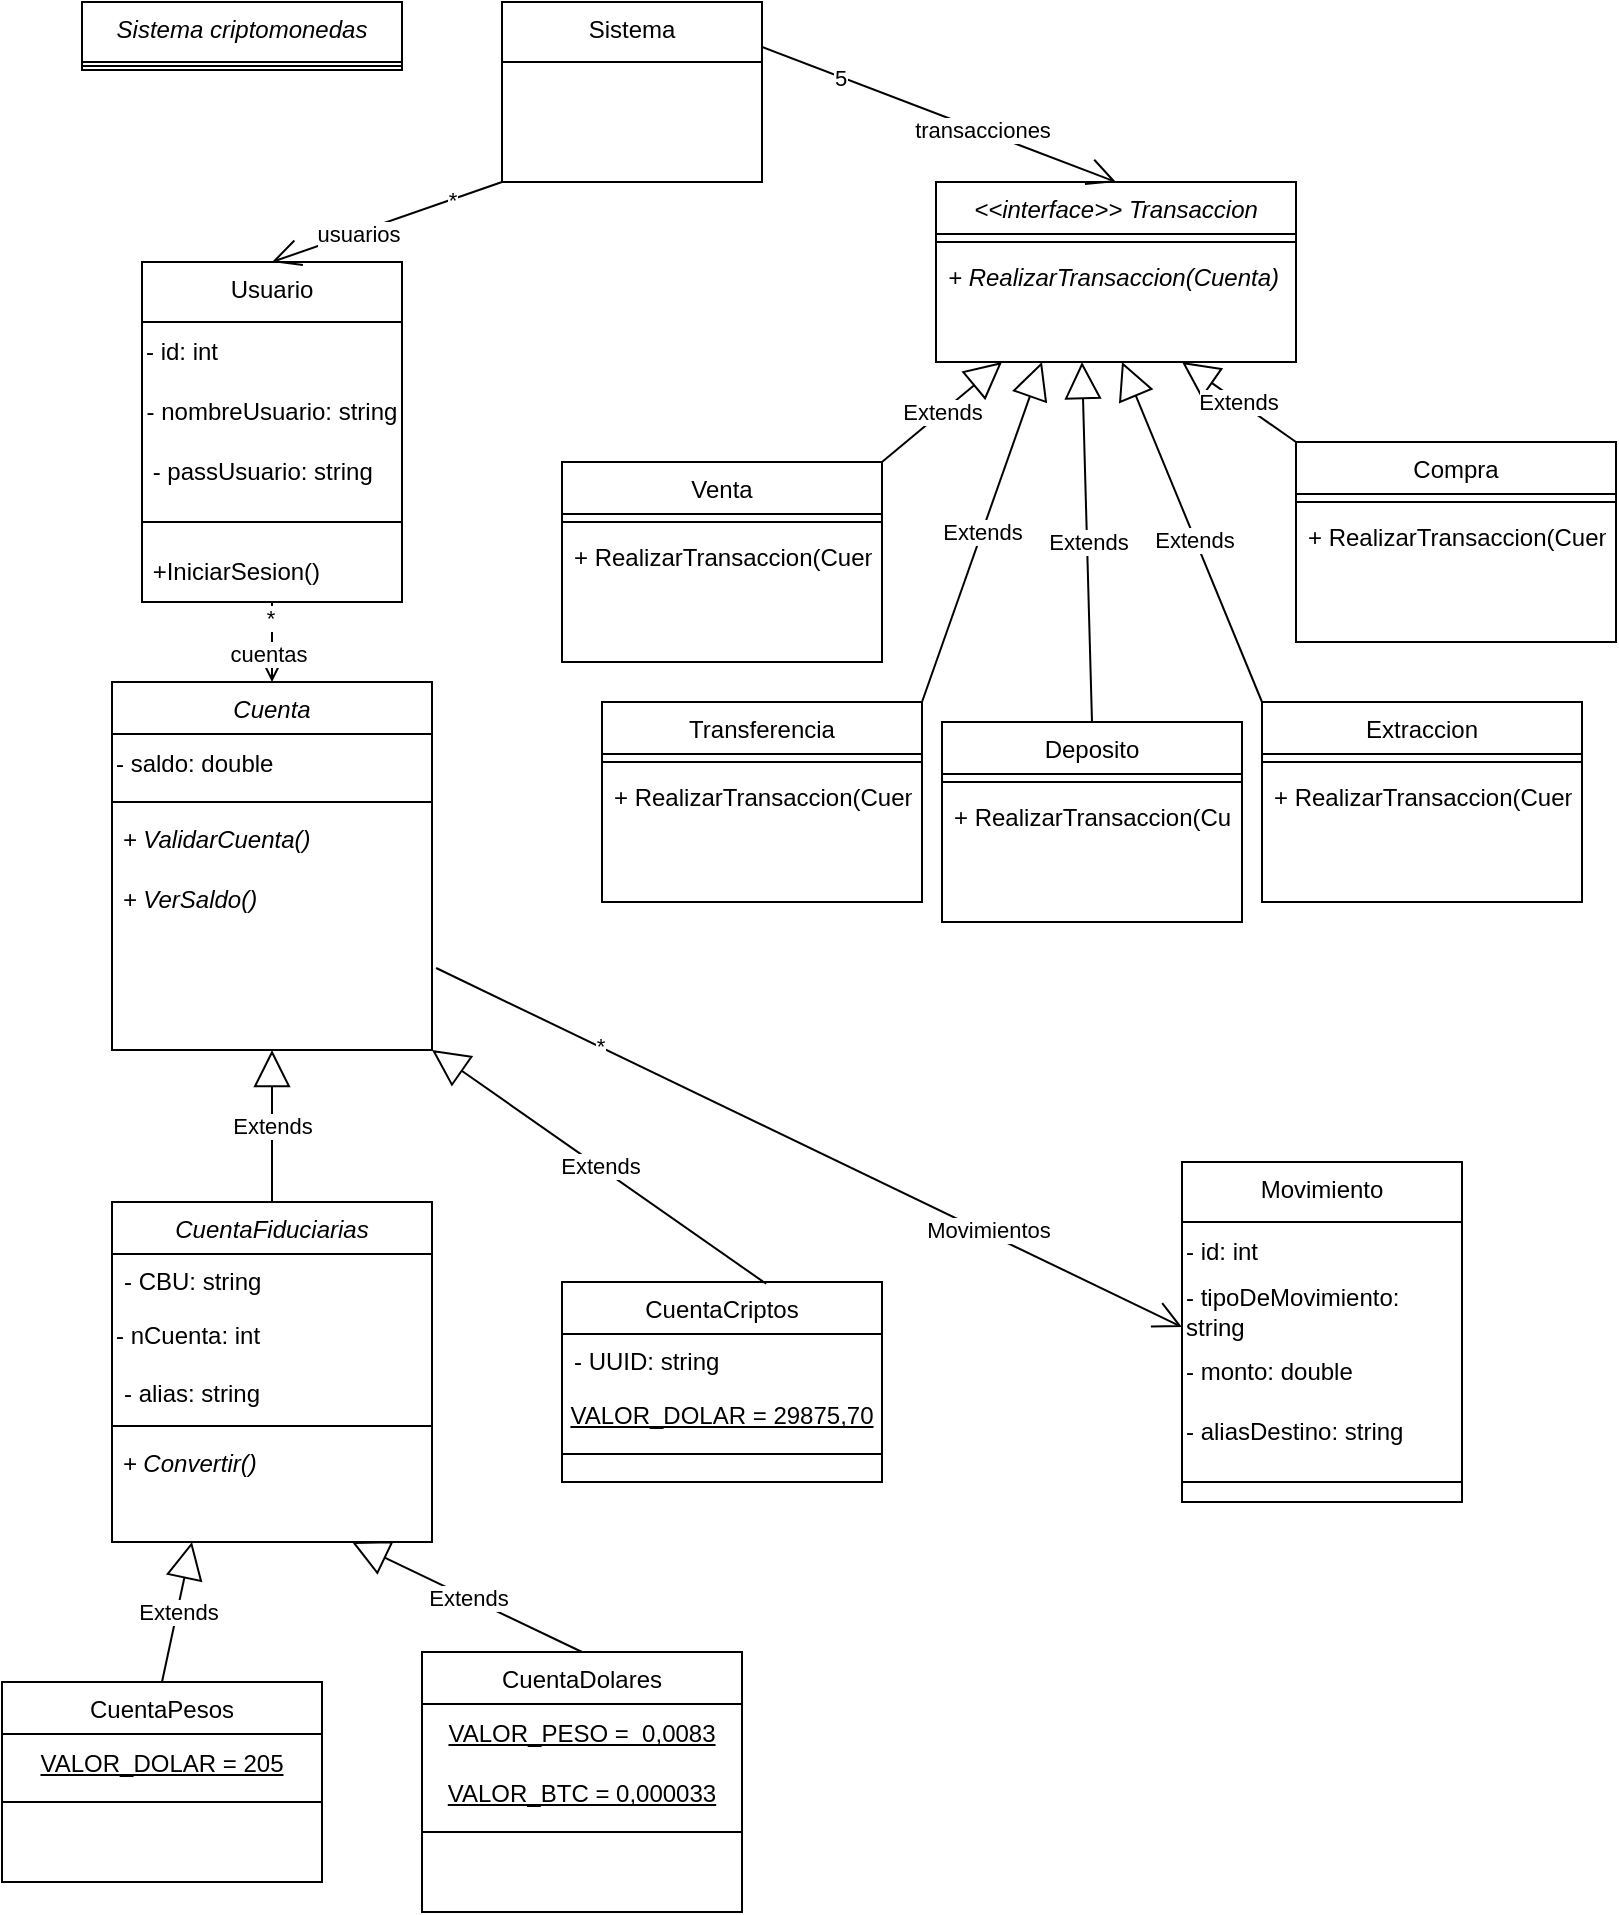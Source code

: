 <mxfile version="18.0.6" type="device"><diagram id="C5RBs43oDa-KdzZeNtuy" name="Page-1"><mxGraphModel dx="582" dy="1697" grid="1" gridSize="10" guides="1" tooltips="1" connect="1" arrows="1" fold="1" page="1" pageScale="1" pageWidth="827" pageHeight="1169" math="0" shadow="0"><root><mxCell id="WIyWlLk6GJQsqaUBKTNV-0"/><mxCell id="WIyWlLk6GJQsqaUBKTNV-1" parent="WIyWlLk6GJQsqaUBKTNV-0"/><mxCell id="zkfFHV4jXpPFQw0GAbJ--0" value="Sistema criptomonedas" style="swimlane;fontStyle=2;align=center;verticalAlign=top;childLayout=stackLayout;horizontal=1;startSize=30;horizontalStack=0;resizeParent=1;resizeLast=0;collapsible=1;marginBottom=0;rounded=0;shadow=0;strokeWidth=1;" parent="WIyWlLk6GJQsqaUBKTNV-1" vertex="1"><mxGeometry x="60" y="20" width="160" height="34" as="geometry"><mxRectangle x="230" y="140" width="160" height="26" as="alternateBounds"/></mxGeometry></mxCell><mxCell id="zkfFHV4jXpPFQw0GAbJ--4" value="" style="line;html=1;strokeWidth=1;align=left;verticalAlign=middle;spacingTop=-1;spacingLeft=3;spacingRight=3;rotatable=0;labelPosition=right;points=[];portConstraint=eastwest;" parent="zkfFHV4jXpPFQw0GAbJ--0" vertex="1"><mxGeometry y="30" width="160" height="4" as="geometry"/></mxCell><object label="CuentaPesos" id="zkfFHV4jXpPFQw0GAbJ--6"><mxCell style="swimlane;fontStyle=0;align=center;verticalAlign=top;childLayout=stackLayout;horizontal=1;startSize=26;horizontalStack=0;resizeParent=1;resizeLast=0;collapsible=1;marginBottom=0;rounded=0;shadow=0;strokeWidth=1;" parent="WIyWlLk6GJQsqaUBKTNV-1" vertex="1"><mxGeometry x="20" y="860" width="160" height="100" as="geometry"><mxRectangle x="130" y="380" width="160" height="26" as="alternateBounds"/></mxGeometry></mxCell></object><mxCell id="m4NTPeUEWa3Qq_XAB4JD-9" value="&lt;u&gt;VALOR_DOLAR = 205&lt;/u&gt;" style="text;html=1;strokeColor=none;fillColor=none;align=center;verticalAlign=middle;whiteSpace=wrap;rounded=0;" parent="zkfFHV4jXpPFQw0GAbJ--6" vertex="1"><mxGeometry y="26" width="160" height="30" as="geometry"/></mxCell><mxCell id="zkfFHV4jXpPFQw0GAbJ--9" value="" style="line;html=1;strokeWidth=1;align=left;verticalAlign=middle;spacingTop=-1;spacingLeft=3;spacingRight=3;rotatable=0;labelPosition=right;points=[];portConstraint=eastwest;" parent="zkfFHV4jXpPFQw0GAbJ--6" vertex="1"><mxGeometry y="56" width="160" height="8" as="geometry"/></mxCell><object label="CuentaDolares" id="-fzCZcLYG9Hw39rIAGXP-12"><mxCell style="swimlane;fontStyle=0;align=center;verticalAlign=top;childLayout=stackLayout;horizontal=1;startSize=26;horizontalStack=0;resizeParent=1;resizeLast=0;collapsible=1;marginBottom=0;rounded=0;shadow=0;strokeWidth=1;" parent="WIyWlLk6GJQsqaUBKTNV-1" vertex="1"><mxGeometry x="230" y="845" width="160" height="130" as="geometry"><mxRectangle x="130" y="380" width="160" height="26" as="alternateBounds"/></mxGeometry></mxCell></object><mxCell id="m4NTPeUEWa3Qq_XAB4JD-12" value="&lt;u&gt;VALOR_PESO =&amp;nbsp; 0,0083&lt;/u&gt;" style="text;html=1;strokeColor=none;fillColor=none;align=center;verticalAlign=middle;whiteSpace=wrap;rounded=0;" parent="-fzCZcLYG9Hw39rIAGXP-12" vertex="1"><mxGeometry y="26" width="160" height="30" as="geometry"/></mxCell><mxCell id="m4NTPeUEWa3Qq_XAB4JD-13" value="&lt;u&gt;VALOR_BTC =&amp;nbsp;0,000033&lt;/u&gt;" style="text;html=1;strokeColor=none;fillColor=none;align=center;verticalAlign=middle;whiteSpace=wrap;rounded=0;" parent="-fzCZcLYG9Hw39rIAGXP-12" vertex="1"><mxGeometry y="56" width="160" height="30" as="geometry"/></mxCell><mxCell id="-fzCZcLYG9Hw39rIAGXP-16" value="" style="line;html=1;strokeWidth=1;align=left;verticalAlign=middle;spacingTop=-1;spacingLeft=3;spacingRight=3;rotatable=0;labelPosition=right;points=[];portConstraint=eastwest;" parent="-fzCZcLYG9Hw39rIAGXP-12" vertex="1"><mxGeometry y="86" width="160" height="8" as="geometry"/></mxCell><object label="CuentaCriptos&#10;" id="-fzCZcLYG9Hw39rIAGXP-20"><mxCell style="swimlane;fontStyle=0;align=center;verticalAlign=top;childLayout=stackLayout;horizontal=1;startSize=26;horizontalStack=0;resizeParent=1;resizeLast=0;collapsible=1;marginBottom=0;rounded=0;shadow=0;strokeWidth=1;" parent="WIyWlLk6GJQsqaUBKTNV-1" vertex="1"><mxGeometry x="300" y="660" width="160" height="100" as="geometry"><mxRectangle x="130" y="380" width="160" height="26" as="alternateBounds"/></mxGeometry></mxCell></object><mxCell id="-fzCZcLYG9Hw39rIAGXP-21" value="- UUID: string" style="text;align=left;verticalAlign=top;spacingLeft=4;spacingRight=4;overflow=hidden;rotatable=0;points=[[0,0.5],[1,0.5]];portConstraint=eastwest;" parent="-fzCZcLYG9Hw39rIAGXP-20" vertex="1"><mxGeometry y="26" width="160" height="26" as="geometry"/></mxCell><mxCell id="m4NTPeUEWa3Qq_XAB4JD-15" value="&lt;u&gt;VALOR_DOLAR =&amp;nbsp;29875,70&lt;/u&gt;" style="text;html=1;strokeColor=none;fillColor=none;align=center;verticalAlign=middle;whiteSpace=wrap;rounded=0;" parent="-fzCZcLYG9Hw39rIAGXP-20" vertex="1"><mxGeometry y="52" width="160" height="30" as="geometry"/></mxCell><mxCell id="-fzCZcLYG9Hw39rIAGXP-24" value="" style="line;html=1;strokeWidth=1;align=left;verticalAlign=middle;spacingTop=-1;spacingLeft=3;spacingRight=3;rotatable=0;labelPosition=right;points=[];portConstraint=eastwest;" parent="-fzCZcLYG9Hw39rIAGXP-20" vertex="1"><mxGeometry y="82" width="160" height="8" as="geometry"/></mxCell><mxCell id="-fzCZcLYG9Hw39rIAGXP-28" value="CuentaFiduciarias&#10;" style="swimlane;fontStyle=2;align=center;verticalAlign=top;childLayout=stackLayout;horizontal=1;startSize=26;horizontalStack=0;resizeParent=1;resizeLast=0;collapsible=1;marginBottom=0;rounded=0;shadow=0;strokeWidth=1;" parent="WIyWlLk6GJQsqaUBKTNV-1" vertex="1"><mxGeometry x="75" y="620" width="160" height="170" as="geometry"><mxRectangle x="340" y="380" width="170" height="26" as="alternateBounds"/></mxGeometry></mxCell><mxCell id="zkfFHV4jXpPFQw0GAbJ--7" value="- CBU: string" style="text;align=left;verticalAlign=top;spacingLeft=4;spacingRight=4;overflow=hidden;rotatable=0;points=[[0,0.5],[1,0.5]];portConstraint=eastwest;" parent="-fzCZcLYG9Hw39rIAGXP-28" vertex="1"><mxGeometry y="26" width="160" height="26" as="geometry"/></mxCell><mxCell id="m4NTPeUEWa3Qq_XAB4JD-35" value="- nCuenta: int" style="text;html=1;strokeColor=none;fillColor=none;align=left;verticalAlign=middle;whiteSpace=wrap;rounded=0;" parent="-fzCZcLYG9Hw39rIAGXP-28" vertex="1"><mxGeometry y="52" width="160" height="30" as="geometry"/></mxCell><mxCell id="zkfFHV4jXpPFQw0GAbJ--8" value="- alias: string&#10;" style="text;align=left;verticalAlign=top;spacingLeft=4;spacingRight=4;overflow=hidden;rotatable=0;points=[[0,0.5],[1,0.5]];portConstraint=eastwest;rounded=0;shadow=0;html=0;" parent="-fzCZcLYG9Hw39rIAGXP-28" vertex="1"><mxGeometry y="82" width="160" height="26" as="geometry"/></mxCell><mxCell id="-fzCZcLYG9Hw39rIAGXP-30" value="" style="line;html=1;strokeWidth=1;align=left;verticalAlign=middle;spacingTop=-1;spacingLeft=3;spacingRight=3;rotatable=0;labelPosition=right;points=[];portConstraint=eastwest;" parent="-fzCZcLYG9Hw39rIAGXP-28" vertex="1"><mxGeometry y="108" width="160" height="8" as="geometry"/></mxCell><mxCell id="r__R8jhTJRE_vroq1udT-41" value="&lt;i&gt;&amp;nbsp;+ Convertir()&lt;/i&gt;" style="text;html=1;strokeColor=none;fillColor=none;align=left;verticalAlign=middle;whiteSpace=wrap;rounded=0;" vertex="1" parent="-fzCZcLYG9Hw39rIAGXP-28"><mxGeometry y="116" width="160" height="30" as="geometry"/></mxCell><mxCell id="-fzCZcLYG9Hw39rIAGXP-36" value="Cuenta" style="swimlane;fontStyle=2;align=center;verticalAlign=top;childLayout=stackLayout;horizontal=1;startSize=26;horizontalStack=0;resizeParent=1;resizeLast=0;collapsible=1;marginBottom=0;rounded=0;shadow=0;strokeWidth=1;" parent="WIyWlLk6GJQsqaUBKTNV-1" vertex="1"><mxGeometry x="75" y="360" width="160" height="184" as="geometry"><mxRectangle x="340" y="380" width="170" height="26" as="alternateBounds"/></mxGeometry></mxCell><mxCell id="m4NTPeUEWa3Qq_XAB4JD-0" value="- saldo: double" style="text;html=1;strokeColor=none;fillColor=none;align=left;verticalAlign=middle;whiteSpace=wrap;rounded=0;" parent="-fzCZcLYG9Hw39rIAGXP-36" vertex="1"><mxGeometry y="26" width="160" height="30" as="geometry"/></mxCell><mxCell id="-fzCZcLYG9Hw39rIAGXP-40" value="" style="line;html=1;strokeWidth=1;align=left;verticalAlign=middle;spacingTop=-1;spacingLeft=3;spacingRight=3;rotatable=0;labelPosition=right;points=[];portConstraint=eastwest;" parent="-fzCZcLYG9Hw39rIAGXP-36" vertex="1"><mxGeometry y="56" width="160" height="8" as="geometry"/></mxCell><mxCell id="r__R8jhTJRE_vroq1udT-0" value="&lt;i&gt;&amp;nbsp;+ ValidarCuenta()&lt;/i&gt;" style="text;html=1;strokeColor=none;fillColor=none;align=left;verticalAlign=middle;whiteSpace=wrap;rounded=0;" vertex="1" parent="-fzCZcLYG9Hw39rIAGXP-36"><mxGeometry y="64" width="160" height="30" as="geometry"/></mxCell><mxCell id="r__R8jhTJRE_vroq1udT-2" value="&lt;i&gt;&amp;nbsp;+ VerSaldo()&lt;/i&gt;" style="text;html=1;strokeColor=none;fillColor=none;align=left;verticalAlign=middle;whiteSpace=wrap;rounded=0;" vertex="1" parent="-fzCZcLYG9Hw39rIAGXP-36"><mxGeometry y="94" width="160" height="30" as="geometry"/></mxCell><mxCell id="-fzCZcLYG9Hw39rIAGXP-49" value="Extends" style="endArrow=block;endSize=16;endFill=0;html=1;rounded=0;exitX=0.5;exitY=0;exitDx=0;exitDy=0;entryX=0.25;entryY=1;entryDx=0;entryDy=0;" parent="WIyWlLk6GJQsqaUBKTNV-1" source="zkfFHV4jXpPFQw0GAbJ--6" target="-fzCZcLYG9Hw39rIAGXP-28" edge="1"><mxGeometry width="160" relative="1" as="geometry"><mxPoint x="90" y="510" as="sourcePoint"/><mxPoint x="290" y="490" as="targetPoint"/></mxGeometry></mxCell><mxCell id="-fzCZcLYG9Hw39rIAGXP-50" value="Extends" style="endArrow=block;endSize=16;endFill=0;html=1;rounded=0;exitX=0.5;exitY=0;exitDx=0;exitDy=0;entryX=0.75;entryY=1;entryDx=0;entryDy=0;" parent="WIyWlLk6GJQsqaUBKTNV-1" source="-fzCZcLYG9Hw39rIAGXP-12" target="-fzCZcLYG9Hw39rIAGXP-28" edge="1"><mxGeometry width="160" relative="1" as="geometry"><mxPoint x="380" y="520" as="sourcePoint"/><mxPoint x="350" y="490" as="targetPoint"/></mxGeometry></mxCell><mxCell id="-fzCZcLYG9Hw39rIAGXP-51" value="Extends" style="endArrow=block;endSize=16;endFill=0;html=1;rounded=0;exitX=0.5;exitY=0;exitDx=0;exitDy=0;entryX=0.5;entryY=1;entryDx=0;entryDy=0;" parent="WIyWlLk6GJQsqaUBKTNV-1" source="-fzCZcLYG9Hw39rIAGXP-28" target="-fzCZcLYG9Hw39rIAGXP-36" edge="1"><mxGeometry width="160" relative="1" as="geometry"><mxPoint x="450" y="370" as="sourcePoint"/><mxPoint x="350" y="270" as="targetPoint"/></mxGeometry></mxCell><mxCell id="-fzCZcLYG9Hw39rIAGXP-53" value="Usuario" style="swimlane;fontStyle=0;align=center;verticalAlign=top;childLayout=stackLayout;horizontal=1;startSize=30;horizontalStack=0;resizeParent=1;resizeLast=0;collapsible=1;marginBottom=0;rounded=0;shadow=0;strokeWidth=1;" parent="WIyWlLk6GJQsqaUBKTNV-1" vertex="1"><mxGeometry x="90" y="150" width="130" height="170" as="geometry"><mxRectangle x="230" y="140" width="160" height="26" as="alternateBounds"/></mxGeometry></mxCell><mxCell id="m4NTPeUEWa3Qq_XAB4JD-17" value="- id: int" style="text;html=1;strokeColor=none;fillColor=none;align=left;verticalAlign=middle;whiteSpace=wrap;rounded=0;" parent="-fzCZcLYG9Hw39rIAGXP-53" vertex="1"><mxGeometry y="30" width="130" height="30" as="geometry"/></mxCell><mxCell id="-fzCZcLYG9Hw39rIAGXP-55" value="- nombreUsuario: string" style="text;html=1;strokeColor=none;fillColor=none;align=center;verticalAlign=middle;whiteSpace=wrap;rounded=0;" parent="-fzCZcLYG9Hw39rIAGXP-53" vertex="1"><mxGeometry y="60" width="130" height="30" as="geometry"/></mxCell><mxCell id="-fzCZcLYG9Hw39rIAGXP-80" value="&amp;nbsp;- passUsuario: string" style="text;html=1;strokeColor=none;fillColor=none;align=left;verticalAlign=middle;whiteSpace=wrap;rounded=0;" parent="-fzCZcLYG9Hw39rIAGXP-53" vertex="1"><mxGeometry y="90" width="130" height="30" as="geometry"/></mxCell><mxCell id="-fzCZcLYG9Hw39rIAGXP-54" value="" style="line;html=1;strokeWidth=1;align=left;verticalAlign=middle;spacingTop=-1;spacingLeft=3;spacingRight=3;rotatable=0;labelPosition=right;points=[];portConstraint=eastwest;" parent="-fzCZcLYG9Hw39rIAGXP-53" vertex="1"><mxGeometry y="120" width="130" height="20" as="geometry"/></mxCell><mxCell id="-fzCZcLYG9Hw39rIAGXP-56" value="&amp;nbsp;+IniciarSesion()" style="text;html=1;strokeColor=none;fillColor=none;align=left;verticalAlign=middle;whiteSpace=wrap;rounded=0;" parent="-fzCZcLYG9Hw39rIAGXP-53" vertex="1"><mxGeometry y="140" width="130" height="30" as="geometry"/></mxCell><mxCell id="-fzCZcLYG9Hw39rIAGXP-52" value="Extends" style="endArrow=block;endSize=16;endFill=0;html=1;rounded=0;exitX=0.638;exitY=0.009;exitDx=0;exitDy=0;exitPerimeter=0;entryX=1;entryY=1;entryDx=0;entryDy=0;" parent="WIyWlLk6GJQsqaUBKTNV-1" source="-fzCZcLYG9Hw39rIAGXP-20" target="-fzCZcLYG9Hw39rIAGXP-36" edge="1"><mxGeometry width="160" relative="1" as="geometry"><mxPoint x="650" y="390" as="sourcePoint"/><mxPoint x="550" y="290" as="targetPoint"/></mxGeometry></mxCell><mxCell id="m4NTPeUEWa3Qq_XAB4JD-1" value="&lt;&lt;interface&gt;&gt; Transaccion" style="swimlane;fontStyle=2;align=center;verticalAlign=top;childLayout=stackLayout;horizontal=1;startSize=26;horizontalStack=0;resizeParent=1;resizeLast=0;collapsible=1;marginBottom=0;rounded=0;shadow=0;strokeWidth=1;" parent="WIyWlLk6GJQsqaUBKTNV-1" vertex="1"><mxGeometry x="487" y="110" width="180" height="90" as="geometry"><mxRectangle x="340" y="380" width="170" height="26" as="alternateBounds"/></mxGeometry></mxCell><mxCell id="m4NTPeUEWa3Qq_XAB4JD-2" value="" style="line;html=1;strokeWidth=1;align=left;verticalAlign=middle;spacingTop=-1;spacingLeft=3;spacingRight=3;rotatable=0;labelPosition=right;points=[];portConstraint=eastwest;" parent="m4NTPeUEWa3Qq_XAB4JD-1" vertex="1"><mxGeometry y="26" width="180" height="8" as="geometry"/></mxCell><mxCell id="r__R8jhTJRE_vroq1udT-24" value="+ RealizarTransaccion(Cuenta)" style="text;align=left;verticalAlign=top;spacingLeft=4;spacingRight=4;overflow=hidden;rotatable=0;points=[[0,0.5],[1,0.5]];portConstraint=eastwest;fontStyle=2" vertex="1" parent="m4NTPeUEWa3Qq_XAB4JD-1"><mxGeometry y="34" width="180" height="26" as="geometry"/></mxCell><mxCell id="m4NTPeUEWa3Qq_XAB4JD-20" value="Movimiento" style="swimlane;fontStyle=0;align=center;verticalAlign=top;childLayout=stackLayout;horizontal=1;startSize=30;horizontalStack=0;resizeParent=1;resizeLast=0;collapsible=1;marginBottom=0;rounded=0;shadow=0;strokeWidth=1;" parent="WIyWlLk6GJQsqaUBKTNV-1" vertex="1"><mxGeometry x="610" y="600" width="140" height="170" as="geometry"><mxRectangle x="230" y="140" width="160" height="26" as="alternateBounds"/></mxGeometry></mxCell><mxCell id="m4NTPeUEWa3Qq_XAB4JD-36" value="- id: int" style="text;html=1;strokeColor=none;fillColor=none;align=left;verticalAlign=middle;whiteSpace=wrap;rounded=0;" parent="m4NTPeUEWa3Qq_XAB4JD-20" vertex="1"><mxGeometry y="30" width="140" height="30" as="geometry"/></mxCell><mxCell id="m4NTPeUEWa3Qq_XAB4JD-22" value="- tipoDeMovimiento: string" style="text;html=1;strokeColor=none;fillColor=none;align=left;verticalAlign=middle;whiteSpace=wrap;rounded=0;" parent="m4NTPeUEWa3Qq_XAB4JD-20" vertex="1"><mxGeometry y="60" width="140" height="30" as="geometry"/></mxCell><mxCell id="m4NTPeUEWa3Qq_XAB4JD-23" value="- monto: double" style="text;html=1;strokeColor=none;fillColor=none;align=left;verticalAlign=middle;whiteSpace=wrap;rounded=0;" parent="m4NTPeUEWa3Qq_XAB4JD-20" vertex="1"><mxGeometry y="90" width="140" height="30" as="geometry"/></mxCell><mxCell id="m4NTPeUEWa3Qq_XAB4JD-37" value="- aliasDestino: string" style="text;html=1;strokeColor=none;fillColor=none;align=left;verticalAlign=middle;whiteSpace=wrap;rounded=0;" parent="m4NTPeUEWa3Qq_XAB4JD-20" vertex="1"><mxGeometry y="120" width="140" height="30" as="geometry"/></mxCell><mxCell id="m4NTPeUEWa3Qq_XAB4JD-24" value="" style="line;html=1;strokeWidth=1;align=left;verticalAlign=middle;spacingTop=-1;spacingLeft=3;spacingRight=3;rotatable=0;labelPosition=right;points=[];portConstraint=eastwest;" parent="m4NTPeUEWa3Qq_XAB4JD-20" vertex="1"><mxGeometry y="150" width="140" height="20" as="geometry"/></mxCell><mxCell id="m4NTPeUEWa3Qq_XAB4JD-27" value="" style="endArrow=open;endFill=1;endSize=12;html=1;rounded=0;exitX=0.5;exitY=1;exitDx=0;exitDy=0;" parent="WIyWlLk6GJQsqaUBKTNV-1" target="-fzCZcLYG9Hw39rIAGXP-36" edge="1" source="-fzCZcLYG9Hw39rIAGXP-56"><mxGeometry width="160" relative="1" as="geometry"><mxPoint x="205" y="270" as="sourcePoint"/><mxPoint x="330" y="270" as="targetPoint"/></mxGeometry></mxCell><mxCell id="m4NTPeUEWa3Qq_XAB4JD-29" value="cuentas" style="edgeLabel;html=1;align=center;verticalAlign=middle;resizable=0;points=[];" parent="m4NTPeUEWa3Qq_XAB4JD-27" vertex="1" connectable="0"><mxGeometry x="0.27" y="-2" relative="1" as="geometry"><mxPoint as="offset"/></mxGeometry></mxCell><mxCell id="m4NTPeUEWa3Qq_XAB4JD-31" value="*" style="edgeLabel;html=1;align=center;verticalAlign=middle;resizable=0;points=[];" parent="m4NTPeUEWa3Qq_XAB4JD-27" vertex="1" connectable="0"><mxGeometry x="-0.613" y="-1" relative="1" as="geometry"><mxPoint as="offset"/></mxGeometry></mxCell><mxCell id="m4NTPeUEWa3Qq_XAB4JD-32" value="" style="endArrow=open;endFill=1;endSize=12;html=1;rounded=0;entryX=0;entryY=0.75;entryDx=0;entryDy=0;exitX=1.013;exitY=1.115;exitDx=0;exitDy=0;exitPerimeter=0;" parent="WIyWlLk6GJQsqaUBKTNV-1" target="m4NTPeUEWa3Qq_XAB4JD-22" edge="1"><mxGeometry width="160" relative="1" as="geometry"><mxPoint x="237.08" y="502.99" as="sourcePoint"/><mxPoint x="660" y="300" as="targetPoint"/></mxGeometry></mxCell><mxCell id="m4NTPeUEWa3Qq_XAB4JD-33" value="Movimientos" style="edgeLabel;html=1;align=center;verticalAlign=middle;resizable=0;points=[];" parent="m4NTPeUEWa3Qq_XAB4JD-32" vertex="1" connectable="0"><mxGeometry x="0.472" y="2" relative="1" as="geometry"><mxPoint as="offset"/></mxGeometry></mxCell><mxCell id="m4NTPeUEWa3Qq_XAB4JD-34" value="*" style="edgeLabel;html=1;align=center;verticalAlign=middle;resizable=0;points=[];" parent="m4NTPeUEWa3Qq_XAB4JD-32" vertex="1" connectable="0"><mxGeometry x="-0.563" y="1" relative="1" as="geometry"><mxPoint as="offset"/></mxGeometry></mxCell><mxCell id="m4NTPeUEWa3Qq_XAB4JD-38" value="Sistema" style="swimlane;fontStyle=0;align=center;verticalAlign=top;childLayout=stackLayout;horizontal=1;startSize=30;horizontalStack=0;resizeParent=1;resizeLast=0;collapsible=1;marginBottom=0;rounded=0;shadow=0;strokeWidth=1;" parent="WIyWlLk6GJQsqaUBKTNV-1" vertex="1"><mxGeometry x="270" y="20" width="130" height="90" as="geometry"><mxRectangle x="230" y="140" width="160" height="26" as="alternateBounds"/></mxGeometry></mxCell><mxCell id="m4NTPeUEWa3Qq_XAB4JD-44" value="" style="endArrow=open;endFill=1;endSize=12;html=1;rounded=0;exitX=0;exitY=1;exitDx=0;exitDy=0;entryX=0.5;entryY=0;entryDx=0;entryDy=0;" parent="WIyWlLk6GJQsqaUBKTNV-1" source="m4NTPeUEWa3Qq_XAB4JD-38" target="-fzCZcLYG9Hw39rIAGXP-53" edge="1"><mxGeometry width="160" relative="1" as="geometry"><mxPoint x="270" y="170" as="sourcePoint"/><mxPoint x="430" y="170" as="targetPoint"/></mxGeometry></mxCell><mxCell id="m4NTPeUEWa3Qq_XAB4JD-45" value="usuarios" style="edgeLabel;html=1;align=center;verticalAlign=middle;resizable=0;points=[];" parent="m4NTPeUEWa3Qq_XAB4JD-44" vertex="1" connectable="0"><mxGeometry x="0.25" y="1" relative="1" as="geometry"><mxPoint x="-1" as="offset"/></mxGeometry></mxCell><mxCell id="m4NTPeUEWa3Qq_XAB4JD-46" value="*" style="edgeLabel;html=1;align=center;verticalAlign=middle;resizable=0;points=[];" parent="m4NTPeUEWa3Qq_XAB4JD-44" vertex="1" connectable="0"><mxGeometry x="-0.556" relative="1" as="geometry"><mxPoint as="offset"/></mxGeometry></mxCell><object label="Compra" id="r__R8jhTJRE_vroq1udT-4"><mxCell style="swimlane;fontStyle=0;align=center;verticalAlign=top;childLayout=stackLayout;horizontal=1;startSize=26;horizontalStack=0;resizeParent=1;resizeLast=0;collapsible=1;marginBottom=0;rounded=0;shadow=0;strokeWidth=1;" vertex="1" parent="WIyWlLk6GJQsqaUBKTNV-1"><mxGeometry x="667" y="240" width="160" height="100" as="geometry"><mxRectangle x="130" y="380" width="160" height="26" as="alternateBounds"/></mxGeometry></mxCell></object><mxCell id="r__R8jhTJRE_vroq1udT-7" value="" style="line;html=1;strokeWidth=1;align=left;verticalAlign=middle;spacingTop=-1;spacingLeft=3;spacingRight=3;rotatable=0;labelPosition=right;points=[];portConstraint=eastwest;" vertex="1" parent="r__R8jhTJRE_vroq1udT-4"><mxGeometry y="26" width="160" height="8" as="geometry"/></mxCell><mxCell id="r__R8jhTJRE_vroq1udT-33" value="Extends" style="endArrow=block;endSize=16;endFill=0;html=1;rounded=0;exitX=0;exitY=0;exitDx=0;exitDy=0;entryX=1;entryY=1;entryDx=0;entryDy=0;" edge="1" parent="r__R8jhTJRE_vroq1udT-4" source="r__R8jhTJRE_vroq1udT-20"><mxGeometry x="-0.047" y="1" width="160" relative="1" as="geometry"><mxPoint x="80.08" y="86.9" as="sourcePoint"/><mxPoint x="-87.0" y="-40.0" as="targetPoint"/><mxPoint as="offset"/></mxGeometry></mxCell><mxCell id="r__R8jhTJRE_vroq1udT-31" value="Extends" style="endArrow=block;endSize=16;endFill=0;html=1;rounded=0;exitX=0.5;exitY=0;exitDx=0;exitDy=0;entryX=1;entryY=1;entryDx=0;entryDy=0;" edge="1" parent="r__R8jhTJRE_vroq1udT-4" source="r__R8jhTJRE_vroq1udT-8"><mxGeometry width="160" relative="1" as="geometry"><mxPoint x="60.08" y="86.9" as="sourcePoint"/><mxPoint x="-107.0" y="-40.0" as="targetPoint"/></mxGeometry></mxCell><mxCell id="r__R8jhTJRE_vroq1udT-27" value="+ RealizarTransaccion(Cuenta)" style="text;align=left;verticalAlign=top;spacingLeft=4;spacingRight=4;overflow=hidden;rotatable=0;points=[[0,0.5],[1,0.5]];portConstraint=eastwest;fontStyle=0" vertex="1" parent="r__R8jhTJRE_vroq1udT-4"><mxGeometry y="34" width="160" height="26" as="geometry"/></mxCell><object label="Deposito" id="r__R8jhTJRE_vroq1udT-8"><mxCell style="swimlane;fontStyle=0;align=center;verticalAlign=top;childLayout=stackLayout;horizontal=1;startSize=26;horizontalStack=0;resizeParent=1;resizeLast=0;collapsible=1;marginBottom=0;rounded=0;shadow=0;strokeWidth=1;" vertex="1" parent="WIyWlLk6GJQsqaUBKTNV-1"><mxGeometry x="490" y="380" width="150" height="100" as="geometry"><mxRectangle x="130" y="380" width="160" height="26" as="alternateBounds"/></mxGeometry></mxCell></object><mxCell id="r__R8jhTJRE_vroq1udT-11" value="" style="line;html=1;strokeWidth=1;align=left;verticalAlign=middle;spacingTop=-1;spacingLeft=3;spacingRight=3;rotatable=0;labelPosition=right;points=[];portConstraint=eastwest;" vertex="1" parent="r__R8jhTJRE_vroq1udT-8"><mxGeometry y="26" width="150" height="8" as="geometry"/></mxCell><mxCell id="r__R8jhTJRE_vroq1udT-30" value="+ RealizarTransaccion(Cuenta)" style="text;align=left;verticalAlign=top;spacingLeft=4;spacingRight=4;overflow=hidden;rotatable=0;points=[[0,0.5],[1,0.5]];portConstraint=eastwest;fontStyle=0" vertex="1" parent="r__R8jhTJRE_vroq1udT-8"><mxGeometry y="34" width="150" height="26" as="geometry"/></mxCell><object label="Transferencia" id="r__R8jhTJRE_vroq1udT-12"><mxCell style="swimlane;fontStyle=0;align=center;verticalAlign=top;childLayout=stackLayout;horizontal=1;startSize=26;horizontalStack=0;resizeParent=1;resizeLast=0;collapsible=1;marginBottom=0;rounded=0;shadow=0;strokeWidth=1;" vertex="1" parent="WIyWlLk6GJQsqaUBKTNV-1"><mxGeometry x="320" y="370" width="160" height="100" as="geometry"><mxRectangle x="130" y="380" width="160" height="26" as="alternateBounds"/></mxGeometry></mxCell></object><mxCell id="r__R8jhTJRE_vroq1udT-15" value="" style="line;html=1;strokeWidth=1;align=left;verticalAlign=middle;spacingTop=-1;spacingLeft=3;spacingRight=3;rotatable=0;labelPosition=right;points=[];portConstraint=eastwest;" vertex="1" parent="r__R8jhTJRE_vroq1udT-12"><mxGeometry y="26" width="160" height="8" as="geometry"/></mxCell><mxCell id="r__R8jhTJRE_vroq1udT-29" value="+ RealizarTransaccion(Cuenta)" style="text;align=left;verticalAlign=top;spacingLeft=4;spacingRight=4;overflow=hidden;rotatable=0;points=[[0,0.5],[1,0.5]];portConstraint=eastwest;fontStyle=0" vertex="1" parent="r__R8jhTJRE_vroq1udT-12"><mxGeometry y="34" width="160" height="26" as="geometry"/></mxCell><object label="Venta" id="r__R8jhTJRE_vroq1udT-16"><mxCell style="swimlane;fontStyle=0;align=center;verticalAlign=top;childLayout=stackLayout;horizontal=1;startSize=26;horizontalStack=0;resizeParent=1;resizeLast=0;collapsible=1;marginBottom=0;rounded=0;shadow=0;strokeWidth=1;" vertex="1" parent="WIyWlLk6GJQsqaUBKTNV-1"><mxGeometry x="300" y="250" width="160" height="100" as="geometry"><mxRectangle x="130" y="380" width="160" height="26" as="alternateBounds"/></mxGeometry></mxCell></object><mxCell id="r__R8jhTJRE_vroq1udT-19" value="" style="line;html=1;strokeWidth=1;align=left;verticalAlign=middle;spacingTop=-1;spacingLeft=3;spacingRight=3;rotatable=0;labelPosition=right;points=[];portConstraint=eastwest;" vertex="1" parent="r__R8jhTJRE_vroq1udT-16"><mxGeometry y="26" width="160" height="8" as="geometry"/></mxCell><mxCell id="r__R8jhTJRE_vroq1udT-26" value="+ RealizarTransaccion(Cuenta)" style="text;align=left;verticalAlign=top;spacingLeft=4;spacingRight=4;overflow=hidden;rotatable=0;points=[[0,0.5],[1,0.5]];portConstraint=eastwest;fontStyle=0" vertex="1" parent="r__R8jhTJRE_vroq1udT-16"><mxGeometry y="34" width="160" height="26" as="geometry"/></mxCell><object label="Extraccion&#10;" id="r__R8jhTJRE_vroq1udT-20"><mxCell style="swimlane;fontStyle=0;align=center;verticalAlign=top;childLayout=stackLayout;horizontal=1;startSize=26;horizontalStack=0;resizeParent=1;resizeLast=0;collapsible=1;marginBottom=0;rounded=0;shadow=0;strokeWidth=1;" vertex="1" parent="WIyWlLk6GJQsqaUBKTNV-1"><mxGeometry x="650" y="370" width="160" height="100" as="geometry"><mxRectangle x="130" y="380" width="160" height="26" as="alternateBounds"/></mxGeometry></mxCell></object><mxCell id="r__R8jhTJRE_vroq1udT-23" value="" style="line;html=1;strokeWidth=1;align=left;verticalAlign=middle;spacingTop=-1;spacingLeft=3;spacingRight=3;rotatable=0;labelPosition=right;points=[];portConstraint=eastwest;" vertex="1" parent="r__R8jhTJRE_vroq1udT-20"><mxGeometry y="26" width="160" height="8" as="geometry"/></mxCell><mxCell id="r__R8jhTJRE_vroq1udT-28" value="+ RealizarTransaccion(Cuenta)" style="text;align=left;verticalAlign=top;spacingLeft=4;spacingRight=4;overflow=hidden;rotatable=0;points=[[0,0.5],[1,0.5]];portConstraint=eastwest;fontStyle=0" vertex="1" parent="r__R8jhTJRE_vroq1udT-20"><mxGeometry y="34" width="160" height="26" as="geometry"/></mxCell><mxCell id="r__R8jhTJRE_vroq1udT-32" value="Extends" style="endArrow=block;endSize=16;endFill=0;html=1;rounded=0;exitX=1;exitY=0;exitDx=0;exitDy=0;entryX=1;entryY=1;entryDx=0;entryDy=0;" edge="1" parent="WIyWlLk6GJQsqaUBKTNV-1" source="r__R8jhTJRE_vroq1udT-12"><mxGeometry width="160" relative="1" as="geometry"><mxPoint x="707.08" y="326.9" as="sourcePoint"/><mxPoint x="540.0" y="200.0" as="targetPoint"/></mxGeometry></mxCell><mxCell id="r__R8jhTJRE_vroq1udT-34" value="Extends" style="endArrow=block;endSize=16;endFill=0;html=1;rounded=0;exitX=1;exitY=0;exitDx=0;exitDy=0;entryX=1;entryY=1;entryDx=0;entryDy=0;" edge="1" parent="WIyWlLk6GJQsqaUBKTNV-1" source="r__R8jhTJRE_vroq1udT-16"><mxGeometry width="160" relative="1" as="geometry"><mxPoint x="687.08" y="326.9" as="sourcePoint"/><mxPoint x="520.0" y="200.0" as="targetPoint"/></mxGeometry></mxCell><mxCell id="r__R8jhTJRE_vroq1udT-35" value="Extends" style="endArrow=block;endSize=16;endFill=0;html=1;rounded=0;exitX=0;exitY=0;exitDx=0;exitDy=0;entryX=1;entryY=1;entryDx=0;entryDy=0;" edge="1" parent="WIyWlLk6GJQsqaUBKTNV-1" source="r__R8jhTJRE_vroq1udT-4"><mxGeometry width="160" relative="1" as="geometry"><mxPoint x="777.08" y="326.9" as="sourcePoint"/><mxPoint x="610.0" y="200.0" as="targetPoint"/></mxGeometry></mxCell><mxCell id="r__R8jhTJRE_vroq1udT-38" value="" style="endArrow=open;endFill=1;endSize=12;html=1;rounded=0;exitX=1;exitY=0.25;exitDx=0;exitDy=0;entryX=0.5;entryY=0;entryDx=0;entryDy=0;" edge="1" parent="WIyWlLk6GJQsqaUBKTNV-1" source="m4NTPeUEWa3Qq_XAB4JD-38" target="m4NTPeUEWa3Qq_XAB4JD-1"><mxGeometry width="160" relative="1" as="geometry"><mxPoint x="420" y="170" as="sourcePoint"/><mxPoint x="305" y="190" as="targetPoint"/></mxGeometry></mxCell><mxCell id="r__R8jhTJRE_vroq1udT-39" value="transacciones" style="edgeLabel;html=1;align=center;verticalAlign=middle;resizable=0;points=[];" vertex="1" connectable="0" parent="r__R8jhTJRE_vroq1udT-38"><mxGeometry x="0.25" y="1" relative="1" as="geometry"><mxPoint x="-1" as="offset"/></mxGeometry></mxCell><mxCell id="r__R8jhTJRE_vroq1udT-40" value="5" style="edgeLabel;html=1;align=center;verticalAlign=middle;resizable=0;points=[];" vertex="1" connectable="0" parent="r__R8jhTJRE_vroq1udT-38"><mxGeometry x="-0.556" relative="1" as="geometry"><mxPoint as="offset"/></mxGeometry></mxCell></root></mxGraphModel></diagram></mxfile>